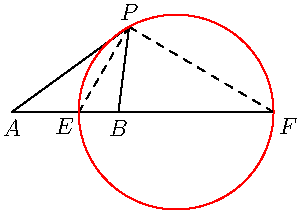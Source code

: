 
import geometry;

size(150);

pair P = (6, 8);
pair A = (-5, 0);
pair B = (5, 0);

label("$P$", P, N);
label("$A$", A, S);
label("$B$", B, S);

draw(A -- B);

draw(P -- A);
draw(P -- B);

line pe = bisector(locate(P), locate(A), locate(P), locate(B));
pair E = intersectionpoint(pe, line(locate(A), locate(B)));
label("$E$", E, SW);
draw(P -- E, dashed);

line pf = bisector(locate(P), locate(A), locate(P), locate(B), 90);
pair F = intersectionpoint(pf, line(locate(A), locate(B)));
label("$F$", F, SE);

draw(B -- F);
draw(P -- F, dashed);

circle apollonius = circle(locate(E), locate(F));
draw(apollonius, red);
